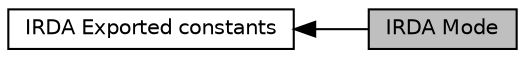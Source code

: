 digraph "IRDA Mode"
{
  edge [fontname="Helvetica",fontsize="10",labelfontname="Helvetica",labelfontsize="10"];
  node [fontname="Helvetica",fontsize="10",shape=record];
  rankdir=LR;
  Node0 [label="IRDA Mode",height=0.2,width=0.4,color="black", fillcolor="grey75", style="filled", fontcolor="black"];
  Node1 [label="IRDA Exported constants",height=0.2,width=0.4,color="black", fillcolor="white", style="filled",URL="$group___i_r_d_a___exported___constants.html",tooltip="IRDA Configuration enumeration values definition. "];
  Node1->Node0 [shape=plaintext, dir="back", style="solid"];
}
